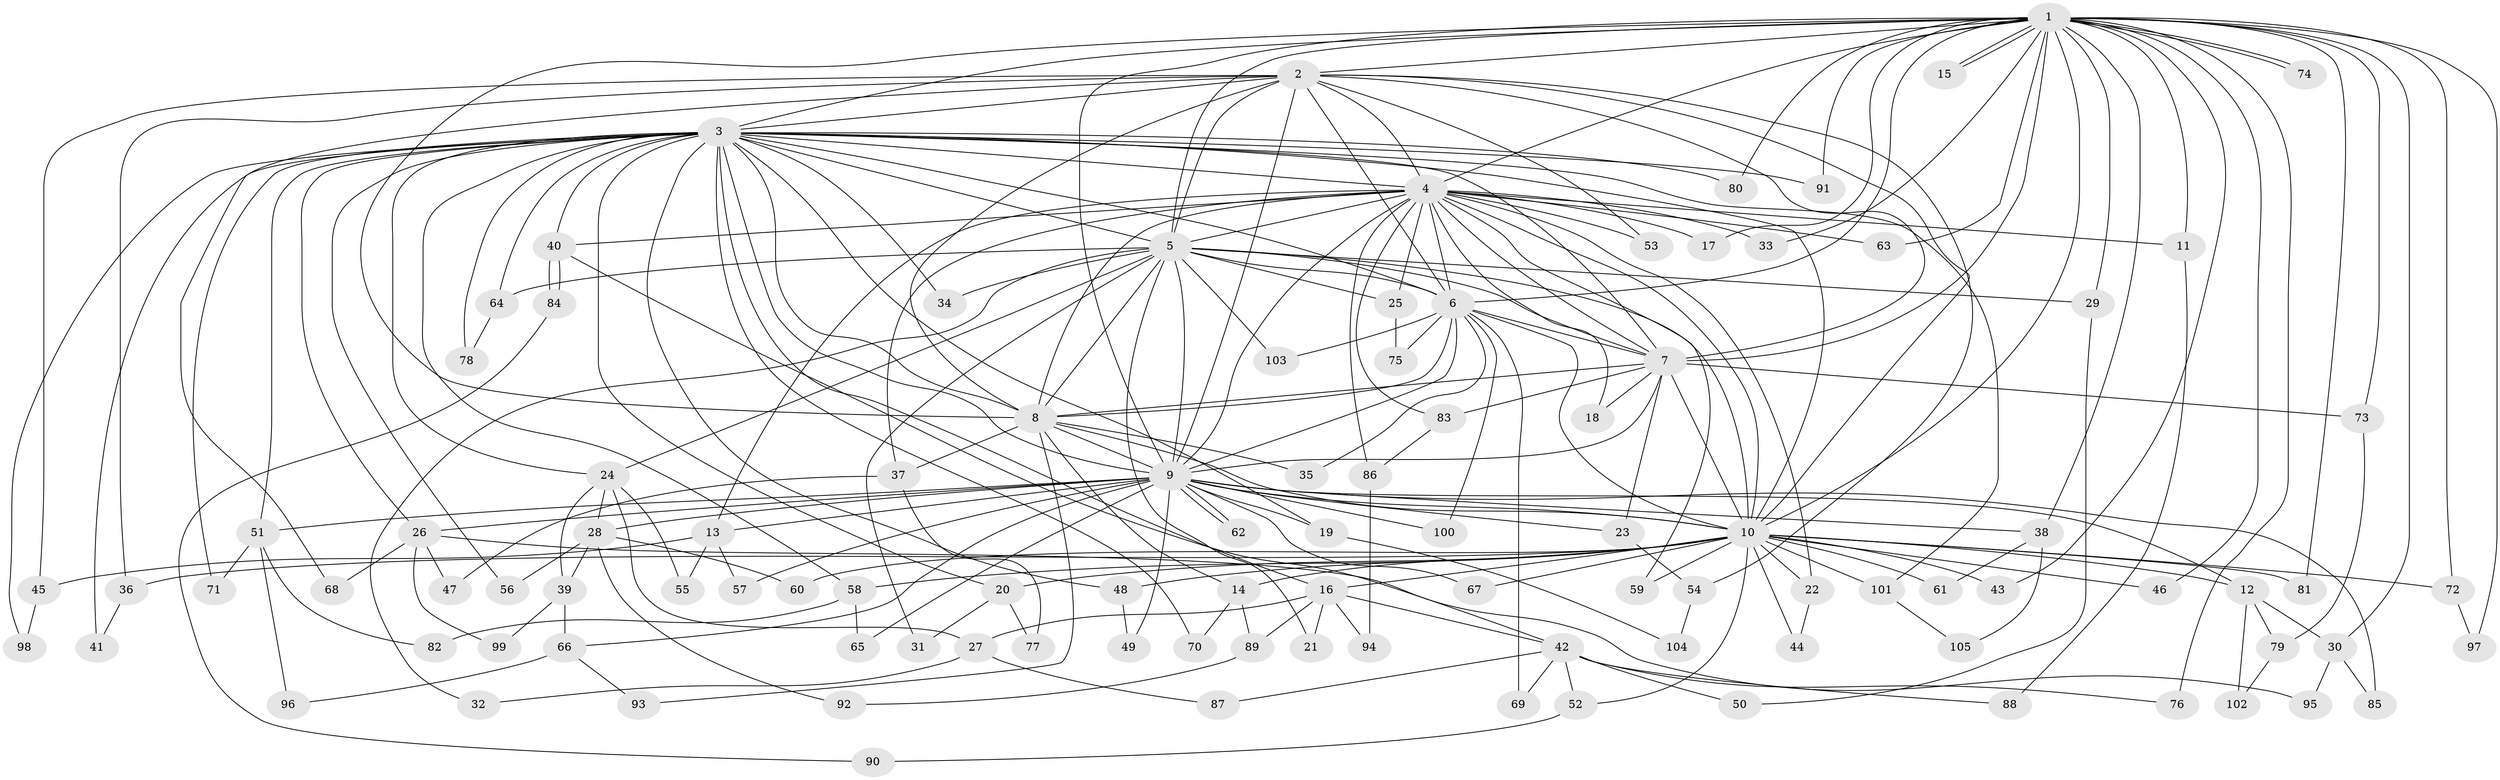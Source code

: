 // coarse degree distribution, {25: 0.0379746835443038, 13: 0.012658227848101266, 34: 0.012658227848101266, 14: 0.02531645569620253, 11: 0.012658227848101266, 3: 0.189873417721519, 7: 0.02531645569620253, 2: 0.5063291139240507, 4: 0.08860759493670886, 6: 0.0379746835443038, 5: 0.02531645569620253, 9: 0.012658227848101266, 1: 0.012658227848101266}
// Generated by graph-tools (version 1.1) at 2025/23/03/03/25 07:23:37]
// undirected, 105 vertices, 235 edges
graph export_dot {
graph [start="1"]
  node [color=gray90,style=filled];
  1;
  2;
  3;
  4;
  5;
  6;
  7;
  8;
  9;
  10;
  11;
  12;
  13;
  14;
  15;
  16;
  17;
  18;
  19;
  20;
  21;
  22;
  23;
  24;
  25;
  26;
  27;
  28;
  29;
  30;
  31;
  32;
  33;
  34;
  35;
  36;
  37;
  38;
  39;
  40;
  41;
  42;
  43;
  44;
  45;
  46;
  47;
  48;
  49;
  50;
  51;
  52;
  53;
  54;
  55;
  56;
  57;
  58;
  59;
  60;
  61;
  62;
  63;
  64;
  65;
  66;
  67;
  68;
  69;
  70;
  71;
  72;
  73;
  74;
  75;
  76;
  77;
  78;
  79;
  80;
  81;
  82;
  83;
  84;
  85;
  86;
  87;
  88;
  89;
  90;
  91;
  92;
  93;
  94;
  95;
  96;
  97;
  98;
  99;
  100;
  101;
  102;
  103;
  104;
  105;
  1 -- 2;
  1 -- 3;
  1 -- 4;
  1 -- 5;
  1 -- 6;
  1 -- 7;
  1 -- 8;
  1 -- 9;
  1 -- 10;
  1 -- 11;
  1 -- 15;
  1 -- 15;
  1 -- 17;
  1 -- 29;
  1 -- 30;
  1 -- 33;
  1 -- 38;
  1 -- 43;
  1 -- 46;
  1 -- 63;
  1 -- 72;
  1 -- 73;
  1 -- 74;
  1 -- 74;
  1 -- 76;
  1 -- 80;
  1 -- 81;
  1 -- 91;
  1 -- 97;
  2 -- 3;
  2 -- 4;
  2 -- 5;
  2 -- 6;
  2 -- 7;
  2 -- 8;
  2 -- 9;
  2 -- 10;
  2 -- 36;
  2 -- 45;
  2 -- 53;
  2 -- 54;
  2 -- 68;
  3 -- 4;
  3 -- 5;
  3 -- 6;
  3 -- 7;
  3 -- 8;
  3 -- 9;
  3 -- 10;
  3 -- 16;
  3 -- 19;
  3 -- 20;
  3 -- 24;
  3 -- 26;
  3 -- 34;
  3 -- 40;
  3 -- 41;
  3 -- 48;
  3 -- 51;
  3 -- 56;
  3 -- 58;
  3 -- 64;
  3 -- 70;
  3 -- 71;
  3 -- 78;
  3 -- 80;
  3 -- 91;
  3 -- 98;
  3 -- 101;
  4 -- 5;
  4 -- 6;
  4 -- 7;
  4 -- 8;
  4 -- 9;
  4 -- 10;
  4 -- 11;
  4 -- 13;
  4 -- 17;
  4 -- 18;
  4 -- 22;
  4 -- 25;
  4 -- 33;
  4 -- 37;
  4 -- 40;
  4 -- 53;
  4 -- 59;
  4 -- 63;
  4 -- 83;
  4 -- 86;
  5 -- 6;
  5 -- 7;
  5 -- 8;
  5 -- 9;
  5 -- 10;
  5 -- 21;
  5 -- 24;
  5 -- 25;
  5 -- 29;
  5 -- 31;
  5 -- 32;
  5 -- 34;
  5 -- 64;
  5 -- 103;
  6 -- 7;
  6 -- 8;
  6 -- 9;
  6 -- 10;
  6 -- 35;
  6 -- 69;
  6 -- 75;
  6 -- 100;
  6 -- 103;
  7 -- 8;
  7 -- 9;
  7 -- 10;
  7 -- 18;
  7 -- 23;
  7 -- 73;
  7 -- 83;
  8 -- 9;
  8 -- 10;
  8 -- 14;
  8 -- 35;
  8 -- 37;
  8 -- 93;
  9 -- 10;
  9 -- 12;
  9 -- 13;
  9 -- 19;
  9 -- 23;
  9 -- 26;
  9 -- 28;
  9 -- 38;
  9 -- 49;
  9 -- 51;
  9 -- 57;
  9 -- 62;
  9 -- 62;
  9 -- 65;
  9 -- 66;
  9 -- 67;
  9 -- 85;
  9 -- 100;
  10 -- 12;
  10 -- 14;
  10 -- 16;
  10 -- 20;
  10 -- 22;
  10 -- 36;
  10 -- 43;
  10 -- 44;
  10 -- 46;
  10 -- 48;
  10 -- 52;
  10 -- 58;
  10 -- 59;
  10 -- 60;
  10 -- 61;
  10 -- 67;
  10 -- 72;
  10 -- 81;
  10 -- 101;
  11 -- 88;
  12 -- 30;
  12 -- 79;
  12 -- 102;
  13 -- 45;
  13 -- 55;
  13 -- 57;
  14 -- 70;
  14 -- 89;
  16 -- 21;
  16 -- 27;
  16 -- 42;
  16 -- 89;
  16 -- 94;
  19 -- 104;
  20 -- 31;
  20 -- 77;
  22 -- 44;
  23 -- 54;
  24 -- 27;
  24 -- 28;
  24 -- 39;
  24 -- 55;
  25 -- 75;
  26 -- 47;
  26 -- 68;
  26 -- 95;
  26 -- 99;
  27 -- 32;
  27 -- 87;
  28 -- 39;
  28 -- 56;
  28 -- 60;
  28 -- 92;
  29 -- 50;
  30 -- 85;
  30 -- 95;
  36 -- 41;
  37 -- 47;
  37 -- 77;
  38 -- 61;
  38 -- 105;
  39 -- 66;
  39 -- 99;
  40 -- 42;
  40 -- 84;
  40 -- 84;
  42 -- 50;
  42 -- 52;
  42 -- 69;
  42 -- 76;
  42 -- 87;
  42 -- 88;
  45 -- 98;
  48 -- 49;
  51 -- 71;
  51 -- 82;
  51 -- 96;
  52 -- 90;
  54 -- 104;
  58 -- 65;
  58 -- 82;
  64 -- 78;
  66 -- 93;
  66 -- 96;
  72 -- 97;
  73 -- 79;
  79 -- 102;
  83 -- 86;
  84 -- 90;
  86 -- 94;
  89 -- 92;
  101 -- 105;
}

